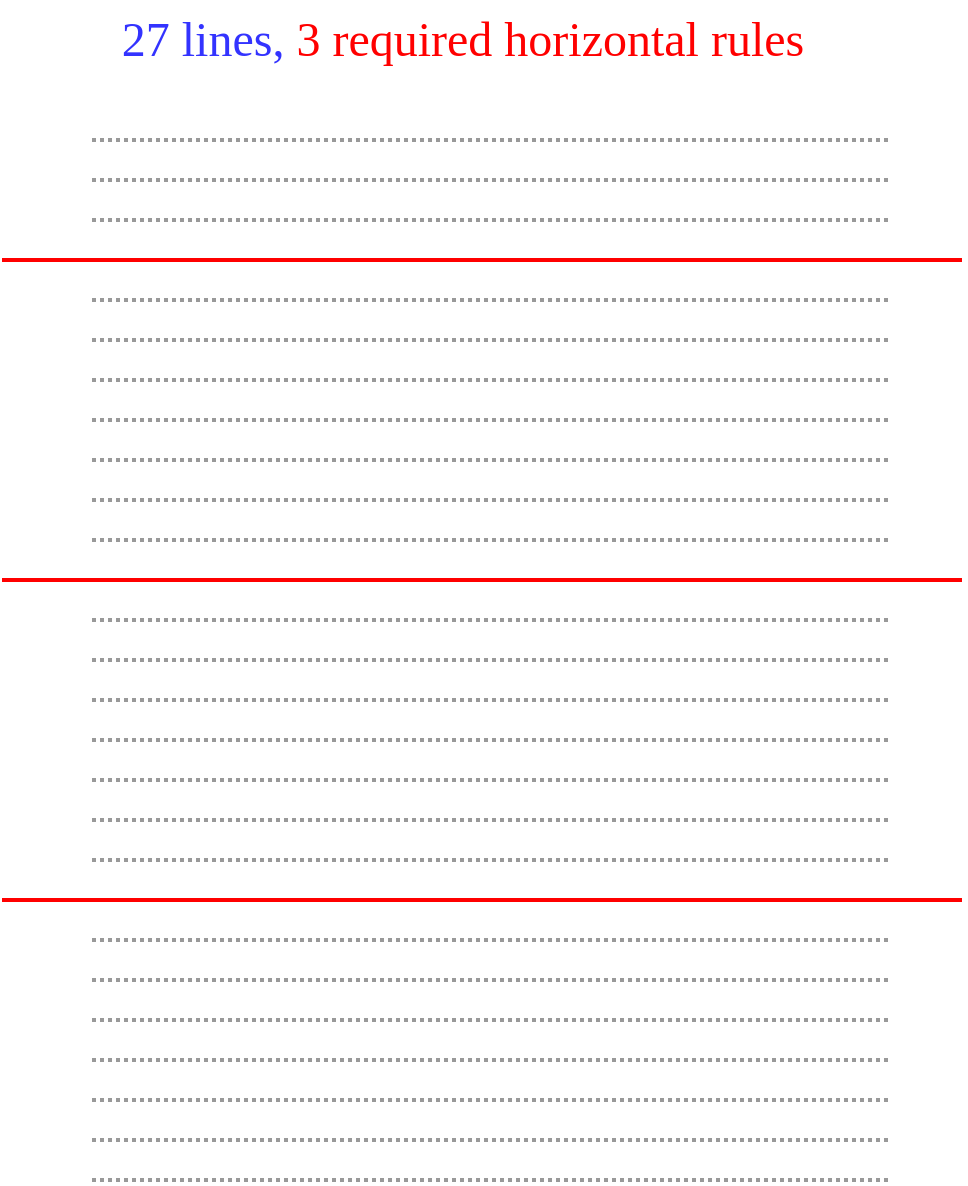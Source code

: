 <mxfile version="20.8.23" type="device"><diagram name="Page-1" id="yauROiJeYSmED97-El6B"><mxGraphModel dx="1247" dy="664" grid="1" gridSize="10" guides="1" tooltips="1" connect="1" arrows="1" fold="1" page="1" pageScale="1" pageWidth="1169" pageHeight="827" math="0" shadow="0"><root><mxCell id="0"/><mxCell id="1" parent="0"/><mxCell id="PSQutvaxbryviuP6EFQ9-15" value="" style="endArrow=none;html=1;rounded=0;strokeWidth=2;strokeColor=#FF0000;" parent="1" edge="1"><mxGeometry width="50" height="50" relative="1" as="geometry"><mxPoint x="460" y="260" as="sourcePoint"/><mxPoint x="940" y="260" as="targetPoint"/></mxGeometry></mxCell><mxCell id="YjJjsu873rT8SJ0Ksdn9-5" value="" style="endArrow=none;html=1;rounded=0;strokeColor=#999999;strokeWidth=2;dashed=1;dashPattern=1 1;" edge="1" parent="1"><mxGeometry width="50" height="50" relative="1" as="geometry"><mxPoint x="505" y="200" as="sourcePoint"/><mxPoint x="905" y="200" as="targetPoint"/></mxGeometry></mxCell><mxCell id="YjJjsu873rT8SJ0Ksdn9-6" value="" style="endArrow=none;html=1;rounded=0;strokeColor=#999999;strokeWidth=2;dashed=1;dashPattern=1 1;" edge="1" parent="1"><mxGeometry width="50" height="50" relative="1" as="geometry"><mxPoint x="505" y="240" as="sourcePoint"/><mxPoint x="905" y="240" as="targetPoint"/></mxGeometry></mxCell><mxCell id="YjJjsu873rT8SJ0Ksdn9-7" value="" style="endArrow=none;html=1;rounded=0;strokeColor=#999999;strokeWidth=2;dashed=1;dashPattern=1 1;" edge="1" parent="1"><mxGeometry width="50" height="50" relative="1" as="geometry"><mxPoint x="505" y="220" as="sourcePoint"/><mxPoint x="905" y="220" as="targetPoint"/></mxGeometry></mxCell><mxCell id="YjJjsu873rT8SJ0Ksdn9-9" value="" style="endArrow=none;html=1;rounded=0;strokeColor=#999999;strokeWidth=2;dashed=1;dashPattern=1 1;" edge="1" parent="1"><mxGeometry width="50" height="50" relative="1" as="geometry"><mxPoint x="505" y="280" as="sourcePoint"/><mxPoint x="905" y="280" as="targetPoint"/></mxGeometry></mxCell><mxCell id="YjJjsu873rT8SJ0Ksdn9-10" value="" style="endArrow=none;html=1;rounded=0;strokeColor=#999999;strokeWidth=2;dashed=1;dashPattern=1 1;" edge="1" parent="1"><mxGeometry width="50" height="50" relative="1" as="geometry"><mxPoint x="505" y="300" as="sourcePoint"/><mxPoint x="905" y="300" as="targetPoint"/></mxGeometry></mxCell><mxCell id="YjJjsu873rT8SJ0Ksdn9-11" value="" style="endArrow=none;html=1;rounded=0;strokeColor=#999999;strokeWidth=2;dashed=1;dashPattern=1 1;" edge="1" parent="1"><mxGeometry width="50" height="50" relative="1" as="geometry"><mxPoint x="505" y="340" as="sourcePoint"/><mxPoint x="905" y="340" as="targetPoint"/></mxGeometry></mxCell><mxCell id="YjJjsu873rT8SJ0Ksdn9-12" value="" style="endArrow=none;html=1;rounded=0;strokeColor=#999999;strokeWidth=2;dashed=1;dashPattern=1 1;" edge="1" parent="1"><mxGeometry width="50" height="50" relative="1" as="geometry"><mxPoint x="505" y="380" as="sourcePoint"/><mxPoint x="905" y="380" as="targetPoint"/></mxGeometry></mxCell><mxCell id="YjJjsu873rT8SJ0Ksdn9-13" value="" style="endArrow=none;html=1;rounded=0;strokeColor=#999999;strokeWidth=2;dashed=1;dashPattern=1 1;" edge="1" parent="1"><mxGeometry width="50" height="50" relative="1" as="geometry"><mxPoint x="505" y="360" as="sourcePoint"/><mxPoint x="905" y="360" as="targetPoint"/></mxGeometry></mxCell><mxCell id="YjJjsu873rT8SJ0Ksdn9-14" value="" style="endArrow=none;html=1;rounded=0;strokeColor=#999999;strokeWidth=2;dashed=1;dashPattern=1 1;" edge="1" parent="1"><mxGeometry width="50" height="50" relative="1" as="geometry"><mxPoint x="505" y="400" as="sourcePoint"/><mxPoint x="905" y="400" as="targetPoint"/></mxGeometry></mxCell><mxCell id="YjJjsu873rT8SJ0Ksdn9-16" value="" style="endArrow=none;html=1;rounded=0;strokeColor=#999999;strokeWidth=2;dashed=1;dashPattern=1 1;" edge="1" parent="1"><mxGeometry width="50" height="50" relative="1" as="geometry"><mxPoint x="505" y="440" as="sourcePoint"/><mxPoint x="905" y="440" as="targetPoint"/></mxGeometry></mxCell><mxCell id="YjJjsu873rT8SJ0Ksdn9-17" value="" style="endArrow=none;html=1;rounded=0;strokeColor=#999999;strokeWidth=2;dashed=1;dashPattern=1 1;" edge="1" parent="1"><mxGeometry width="50" height="50" relative="1" as="geometry"><mxPoint x="505" y="480" as="sourcePoint"/><mxPoint x="905" y="480" as="targetPoint"/></mxGeometry></mxCell><mxCell id="YjJjsu873rT8SJ0Ksdn9-18" value="" style="endArrow=none;html=1;rounded=0;strokeColor=#999999;strokeWidth=2;dashed=1;dashPattern=1 1;" edge="1" parent="1"><mxGeometry width="50" height="50" relative="1" as="geometry"><mxPoint x="505" y="520" as="sourcePoint"/><mxPoint x="905" y="520" as="targetPoint"/></mxGeometry></mxCell><mxCell id="YjJjsu873rT8SJ0Ksdn9-19" value="" style="endArrow=none;html=1;rounded=0;strokeColor=#999999;strokeWidth=2;dashed=1;dashPattern=1 1;" edge="1" parent="1"><mxGeometry width="50" height="50" relative="1" as="geometry"><mxPoint x="505" y="500" as="sourcePoint"/><mxPoint x="905" y="500" as="targetPoint"/></mxGeometry></mxCell><mxCell id="YjJjsu873rT8SJ0Ksdn9-20" value="" style="endArrow=none;html=1;rounded=0;strokeColor=#999999;strokeWidth=2;dashed=1;dashPattern=1 1;" edge="1" parent="1"><mxGeometry width="50" height="50" relative="1" as="geometry"><mxPoint x="505" y="540" as="sourcePoint"/><mxPoint x="905" y="540" as="targetPoint"/></mxGeometry></mxCell><mxCell id="YjJjsu873rT8SJ0Ksdn9-21" value="" style="endArrow=none;html=1;rounded=0;strokeColor=#999999;strokeWidth=2;dashed=1;dashPattern=1 1;" edge="1" parent="1"><mxGeometry width="50" height="50" relative="1" as="geometry"><mxPoint x="505" y="560" as="sourcePoint"/><mxPoint x="905" y="560" as="targetPoint"/></mxGeometry></mxCell><mxCell id="YjJjsu873rT8SJ0Ksdn9-23" value="" style="endArrow=none;html=1;rounded=0;strokeColor=#999999;strokeWidth=2;dashed=1;dashPattern=1 1;" edge="1" parent="1"><mxGeometry width="50" height="50" relative="1" as="geometry"><mxPoint x="505" y="620" as="sourcePoint"/><mxPoint x="905" y="620" as="targetPoint"/></mxGeometry></mxCell><mxCell id="YjJjsu873rT8SJ0Ksdn9-24" value="" style="endArrow=none;html=1;rounded=0;strokeColor=#999999;strokeWidth=2;dashed=1;dashPattern=1 1;" edge="1" parent="1"><mxGeometry width="50" height="50" relative="1" as="geometry"><mxPoint x="505" y="660" as="sourcePoint"/><mxPoint x="905" y="660" as="targetPoint"/></mxGeometry></mxCell><mxCell id="YjJjsu873rT8SJ0Ksdn9-25" value="" style="endArrow=none;html=1;rounded=0;strokeColor=#999999;strokeWidth=2;dashed=1;dashPattern=1 1;" edge="1" parent="1"><mxGeometry width="50" height="50" relative="1" as="geometry"><mxPoint x="505" y="640" as="sourcePoint"/><mxPoint x="905" y="640" as="targetPoint"/></mxGeometry></mxCell><mxCell id="YjJjsu873rT8SJ0Ksdn9-26" value="" style="endArrow=none;html=1;rounded=0;strokeColor=#999999;strokeWidth=2;dashed=1;dashPattern=1 1;" edge="1" parent="1"><mxGeometry width="50" height="50" relative="1" as="geometry"><mxPoint x="505" y="680" as="sourcePoint"/><mxPoint x="905" y="680" as="targetPoint"/></mxGeometry></mxCell><mxCell id="YjJjsu873rT8SJ0Ksdn9-27" value="" style="endArrow=none;html=1;rounded=0;strokeColor=#999999;strokeWidth=2;dashed=1;dashPattern=1 1;" edge="1" parent="1"><mxGeometry width="50" height="50" relative="1" as="geometry"><mxPoint x="505" y="700" as="sourcePoint"/><mxPoint x="905" y="700" as="targetPoint"/></mxGeometry></mxCell><mxCell id="YjJjsu873rT8SJ0Ksdn9-28" value="" style="endArrow=none;html=1;rounded=0;strokeColor=#999999;strokeWidth=2;dashed=1;dashPattern=1 1;" edge="1" parent="1"><mxGeometry width="50" height="50" relative="1" as="geometry"><mxPoint x="505" y="720" as="sourcePoint"/><mxPoint x="905" y="720" as="targetPoint"/></mxGeometry></mxCell><mxCell id="YjJjsu873rT8SJ0Ksdn9-29" value="&lt;font color=&quot;#3333ff&quot;&gt;27 lines, &lt;/font&gt;&lt;font color=&quot;#ff0000&quot;&gt;3 required horizontal rules&lt;/font&gt;" style="text;html=1;align=center;verticalAlign=middle;resizable=0;points=[];autosize=1;strokeColor=none;fillColor=none;fontSize=24;fontFamily=Comic Sans MS;fontColor=#666666;" vertex="1" parent="1"><mxGeometry x="480" y="130" width="420" height="40" as="geometry"/></mxCell><mxCell id="YjJjsu873rT8SJ0Ksdn9-30" value="" style="endArrow=none;html=1;rounded=0;strokeColor=#999999;strokeWidth=2;dashed=1;dashPattern=1 1;" edge="1" parent="1"><mxGeometry width="50" height="50" relative="1" as="geometry"><mxPoint x="505" y="600" as="sourcePoint"/><mxPoint x="905" y="600" as="targetPoint"/></mxGeometry></mxCell><mxCell id="YjJjsu873rT8SJ0Ksdn9-31" value="" style="endArrow=none;html=1;rounded=0;strokeColor=#999999;strokeWidth=2;dashed=1;dashPattern=1 1;" edge="1" parent="1"><mxGeometry width="50" height="50" relative="1" as="geometry"><mxPoint x="505" y="460" as="sourcePoint"/><mxPoint x="905" y="460" as="targetPoint"/></mxGeometry></mxCell><mxCell id="YjJjsu873rT8SJ0Ksdn9-32" value="" style="endArrow=none;html=1;rounded=0;strokeColor=#999999;strokeWidth=2;dashed=1;dashPattern=1 1;" edge="1" parent="1"><mxGeometry width="50" height="50" relative="1" as="geometry"><mxPoint x="505" y="320" as="sourcePoint"/><mxPoint x="905" y="320" as="targetPoint"/></mxGeometry></mxCell><mxCell id="YjJjsu873rT8SJ0Ksdn9-33" value="" style="endArrow=none;html=1;rounded=0;strokeWidth=2;strokeColor=#FF0000;" edge="1" parent="1"><mxGeometry width="50" height="50" relative="1" as="geometry"><mxPoint x="460" y="580" as="sourcePoint"/><mxPoint x="940" y="580" as="targetPoint"/></mxGeometry></mxCell><mxCell id="YjJjsu873rT8SJ0Ksdn9-34" value="" style="endArrow=none;html=1;rounded=0;strokeWidth=2;strokeColor=#FF0000;" edge="1" parent="1"><mxGeometry width="50" height="50" relative="1" as="geometry"><mxPoint x="460" y="420" as="sourcePoint"/><mxPoint x="940" y="420" as="targetPoint"/></mxGeometry></mxCell></root></mxGraphModel></diagram></mxfile>